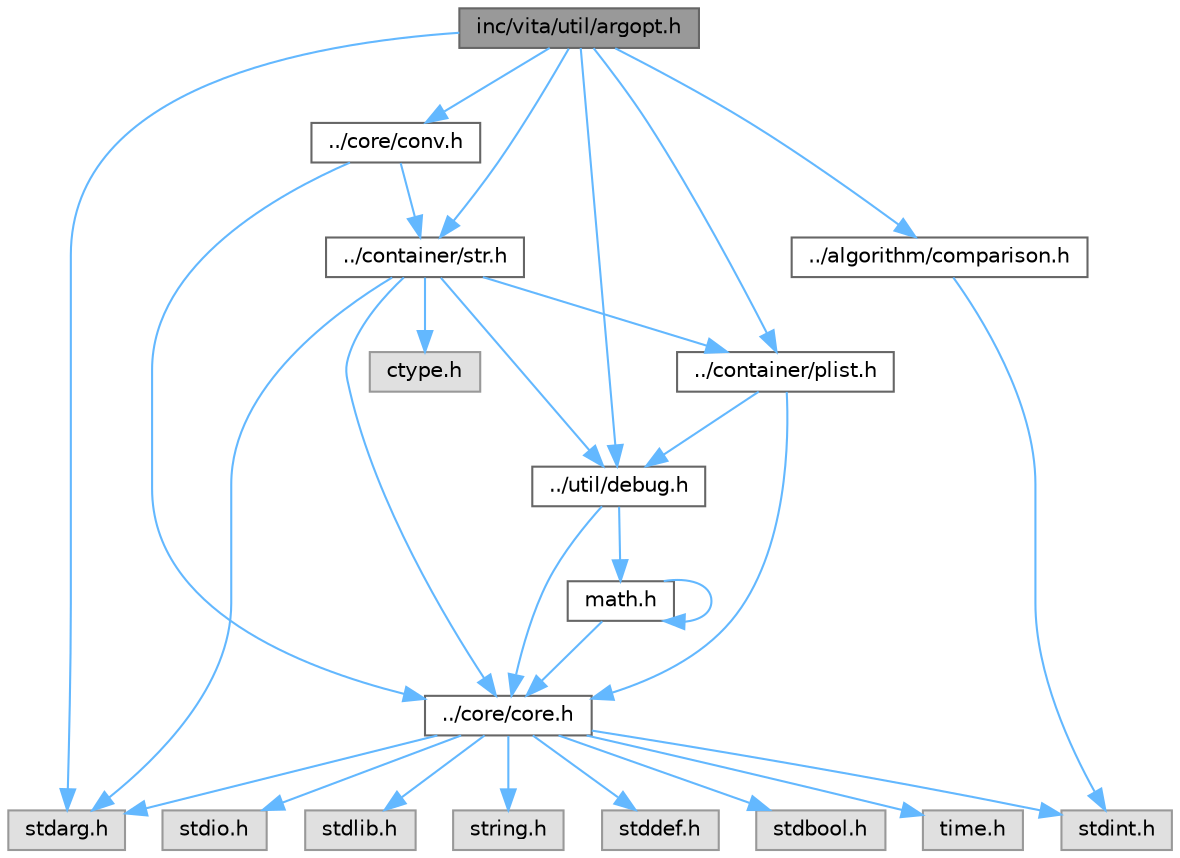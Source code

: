 digraph "inc/vita/util/argopt.h"
{
 // LATEX_PDF_SIZE
  bgcolor="transparent";
  edge [fontname=Helvetica,fontsize=10,labelfontname=Helvetica,labelfontsize=10];
  node [fontname=Helvetica,fontsize=10,shape=box,height=0.2,width=0.4];
  Node1 [label="inc/vita/util/argopt.h",height=0.2,width=0.4,color="gray40", fillcolor="grey60", style="filled", fontcolor="black",tooltip=" "];
  Node1 -> Node2 [color="steelblue1",style="solid"];
  Node2 [label="stdarg.h",height=0.2,width=0.4,color="grey60", fillcolor="#E0E0E0", style="filled",tooltip=" "];
  Node1 -> Node3 [color="steelblue1",style="solid"];
  Node3 [label="../core/conv.h",height=0.2,width=0.4,color="grey40", fillcolor="white", style="filled",URL="$conv_8h.html",tooltip=" "];
  Node3 -> Node4 [color="steelblue1",style="solid"];
  Node4 [label="../core/core.h",height=0.2,width=0.4,color="grey40", fillcolor="white", style="filled",URL="$core_8h.html",tooltip=" "];
  Node4 -> Node5 [color="steelblue1",style="solid"];
  Node5 [label="stdio.h",height=0.2,width=0.4,color="grey60", fillcolor="#E0E0E0", style="filled",tooltip=" "];
  Node4 -> Node6 [color="steelblue1",style="solid"];
  Node6 [label="stdlib.h",height=0.2,width=0.4,color="grey60", fillcolor="#E0E0E0", style="filled",tooltip=" "];
  Node4 -> Node7 [color="steelblue1",style="solid"];
  Node7 [label="string.h",height=0.2,width=0.4,color="grey60", fillcolor="#E0E0E0", style="filled",tooltip=" "];
  Node4 -> Node8 [color="steelblue1",style="solid"];
  Node8 [label="stddef.h",height=0.2,width=0.4,color="grey60", fillcolor="#E0E0E0", style="filled",tooltip=" "];
  Node4 -> Node9 [color="steelblue1",style="solid"];
  Node9 [label="stdint.h",height=0.2,width=0.4,color="grey60", fillcolor="#E0E0E0", style="filled",tooltip=" "];
  Node4 -> Node10 [color="steelblue1",style="solid"];
  Node10 [label="stdbool.h",height=0.2,width=0.4,color="grey60", fillcolor="#E0E0E0", style="filled",tooltip=" "];
  Node4 -> Node2 [color="steelblue1",style="solid"];
  Node4 -> Node11 [color="steelblue1",style="solid"];
  Node11 [label="time.h",height=0.2,width=0.4,color="grey60", fillcolor="#E0E0E0", style="filled",tooltip=" "];
  Node3 -> Node12 [color="steelblue1",style="solid"];
  Node12 [label="../container/str.h",height=0.2,width=0.4,color="grey40", fillcolor="white", style="filled",URL="$str_8h.html",tooltip=" "];
  Node12 -> Node13 [color="steelblue1",style="solid"];
  Node13 [label="ctype.h",height=0.2,width=0.4,color="grey60", fillcolor="#E0E0E0", style="filled",tooltip=" "];
  Node12 -> Node2 [color="steelblue1",style="solid"];
  Node12 -> Node4 [color="steelblue1",style="solid"];
  Node12 -> Node14 [color="steelblue1",style="solid"];
  Node14 [label="../util/debug.h",height=0.2,width=0.4,color="grey40", fillcolor="white", style="filled",URL="$debug_8h.html",tooltip=" "];
  Node14 -> Node15 [color="steelblue1",style="solid"];
  Node15 [label="math.h",height=0.2,width=0.4,color="grey40", fillcolor="white", style="filled",URL="$math_8h.html",tooltip=" "];
  Node15 -> Node15 [color="steelblue1",style="solid"];
  Node15 -> Node4 [color="steelblue1",style="solid"];
  Node14 -> Node4 [color="steelblue1",style="solid"];
  Node12 -> Node16 [color="steelblue1",style="solid"];
  Node16 [label="../container/plist.h",height=0.2,width=0.4,color="grey40", fillcolor="white", style="filled",URL="$plist_8h.html",tooltip=" "];
  Node16 -> Node4 [color="steelblue1",style="solid"];
  Node16 -> Node14 [color="steelblue1",style="solid"];
  Node1 -> Node12 [color="steelblue1",style="solid"];
  Node1 -> Node16 [color="steelblue1",style="solid"];
  Node1 -> Node17 [color="steelblue1",style="solid"];
  Node17 [label="../algorithm/comparison.h",height=0.2,width=0.4,color="grey40", fillcolor="white", style="filled",URL="$comparison_8h.html",tooltip=" "];
  Node17 -> Node9 [color="steelblue1",style="solid"];
  Node1 -> Node14 [color="steelblue1",style="solid"];
}

